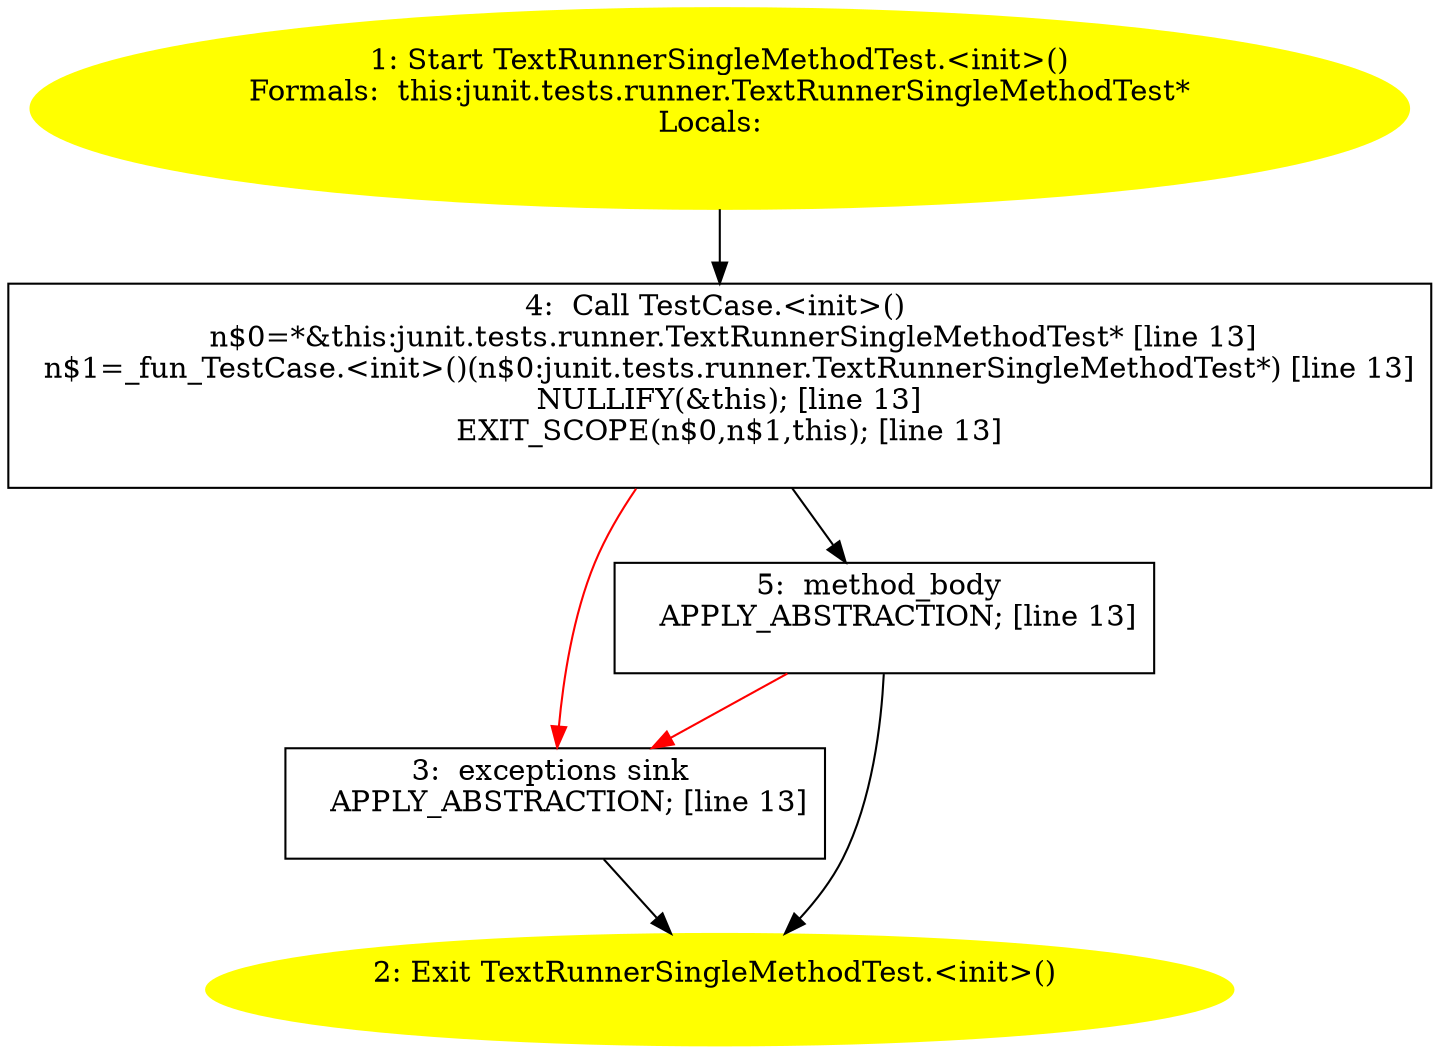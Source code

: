 /* @generated */
digraph cfg {
"junit.tests.runner.TextRunnerSingleMethodTest.<init>().c698d20a4f71efff94bd7ad16508c76e_1" [label="1: Start TextRunnerSingleMethodTest.<init>()\nFormals:  this:junit.tests.runner.TextRunnerSingleMethodTest*\nLocals:  \n  " color=yellow style=filled]
	

	 "junit.tests.runner.TextRunnerSingleMethodTest.<init>().c698d20a4f71efff94bd7ad16508c76e_1" -> "junit.tests.runner.TextRunnerSingleMethodTest.<init>().c698d20a4f71efff94bd7ad16508c76e_4" ;
"junit.tests.runner.TextRunnerSingleMethodTest.<init>().c698d20a4f71efff94bd7ad16508c76e_2" [label="2: Exit TextRunnerSingleMethodTest.<init>() \n  " color=yellow style=filled]
	

"junit.tests.runner.TextRunnerSingleMethodTest.<init>().c698d20a4f71efff94bd7ad16508c76e_3" [label="3:  exceptions sink \n   APPLY_ABSTRACTION; [line 13]\n " shape="box"]
	

	 "junit.tests.runner.TextRunnerSingleMethodTest.<init>().c698d20a4f71efff94bd7ad16508c76e_3" -> "junit.tests.runner.TextRunnerSingleMethodTest.<init>().c698d20a4f71efff94bd7ad16508c76e_2" ;
"junit.tests.runner.TextRunnerSingleMethodTest.<init>().c698d20a4f71efff94bd7ad16508c76e_4" [label="4:  Call TestCase.<init>() \n   n$0=*&this:junit.tests.runner.TextRunnerSingleMethodTest* [line 13]\n  n$1=_fun_TestCase.<init>()(n$0:junit.tests.runner.TextRunnerSingleMethodTest*) [line 13]\n  NULLIFY(&this); [line 13]\n  EXIT_SCOPE(n$0,n$1,this); [line 13]\n " shape="box"]
	

	 "junit.tests.runner.TextRunnerSingleMethodTest.<init>().c698d20a4f71efff94bd7ad16508c76e_4" -> "junit.tests.runner.TextRunnerSingleMethodTest.<init>().c698d20a4f71efff94bd7ad16508c76e_5" ;
	 "junit.tests.runner.TextRunnerSingleMethodTest.<init>().c698d20a4f71efff94bd7ad16508c76e_4" -> "junit.tests.runner.TextRunnerSingleMethodTest.<init>().c698d20a4f71efff94bd7ad16508c76e_3" [color="red" ];
"junit.tests.runner.TextRunnerSingleMethodTest.<init>().c698d20a4f71efff94bd7ad16508c76e_5" [label="5:  method_body \n   APPLY_ABSTRACTION; [line 13]\n " shape="box"]
	

	 "junit.tests.runner.TextRunnerSingleMethodTest.<init>().c698d20a4f71efff94bd7ad16508c76e_5" -> "junit.tests.runner.TextRunnerSingleMethodTest.<init>().c698d20a4f71efff94bd7ad16508c76e_2" ;
	 "junit.tests.runner.TextRunnerSingleMethodTest.<init>().c698d20a4f71efff94bd7ad16508c76e_5" -> "junit.tests.runner.TextRunnerSingleMethodTest.<init>().c698d20a4f71efff94bd7ad16508c76e_3" [color="red" ];
}
